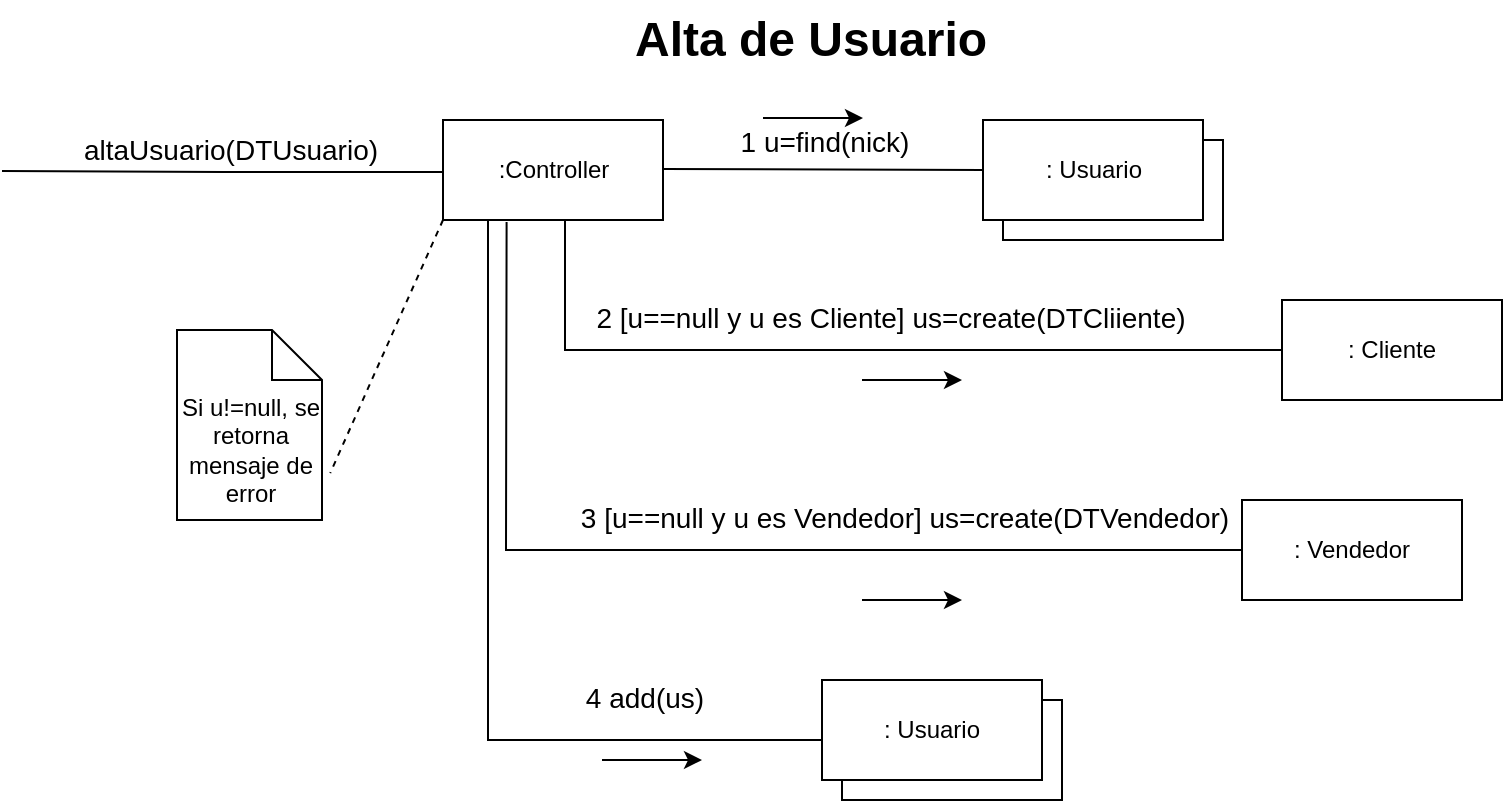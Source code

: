 <mxfile version="27.1.4">
  <diagram name="Página-1" id="fMsb-PGtQ3U2-kFDVf-I">
    <mxGraphModel grid="1" page="1" gridSize="10" guides="1" tooltips="1" connect="1" arrows="1" fold="1" pageScale="1" pageWidth="827" pageHeight="1169" math="0" shadow="0">
      <root>
        <mxCell id="0" />
        <mxCell id="1" parent="0" />
        <mxCell id="oMV7Vg-Eyt8YEyAx2Hoa-14" value=":Controller" style="html=1;whiteSpace=wrap;" vertex="1" parent="1">
          <mxGeometry x="230.5" y="70" width="110" height="50" as="geometry" />
        </mxCell>
        <mxCell id="oMV7Vg-Eyt8YEyAx2Hoa-15" value="Object" style="html=1;whiteSpace=wrap;" vertex="1" parent="1">
          <mxGeometry x="510.5" y="80" width="110" height="50" as="geometry" />
        </mxCell>
        <mxCell id="oMV7Vg-Eyt8YEyAx2Hoa-16" value=": Usuario" style="html=1;whiteSpace=wrap;" vertex="1" parent="1">
          <mxGeometry x="500.5" y="70" width="110" height="50" as="geometry" />
        </mxCell>
        <mxCell id="oMV7Vg-Eyt8YEyAx2Hoa-17" value="&lt;font style=&quot;font-size: 14px;&quot;&gt;1 u=find(nick)&lt;/font&gt;" style="endArrow=none;html=1;endSize=12;startArrow=none;startSize=14;startFill=0;edgeStyle=orthogonalEdgeStyle;align=center;verticalAlign=bottom;endFill=0;rounded=0;entryX=0;entryY=0.5;entryDx=0;entryDy=0;" edge="1" parent="1" target="oMV7Vg-Eyt8YEyAx2Hoa-16">
          <mxGeometry y="3" relative="1" as="geometry">
            <mxPoint x="340.5" y="94.5" as="sourcePoint" />
            <mxPoint x="500.5" y="94.5" as="targetPoint" />
          </mxGeometry>
        </mxCell>
        <mxCell id="oMV7Vg-Eyt8YEyAx2Hoa-18" value="&lt;span style=&quot;font-size: 14px;&quot;&gt;altaUsuario(DTUsuario)&lt;/span&gt;" style="endArrow=none;html=1;endSize=12;startArrow=none;startSize=14;startFill=0;edgeStyle=orthogonalEdgeStyle;align=center;verticalAlign=bottom;endFill=0;rounded=0;" edge="1" parent="1">
          <mxGeometry y="3" relative="1" as="geometry">
            <mxPoint x="10" y="95.5" as="sourcePoint" />
            <mxPoint x="230" y="96" as="targetPoint" />
          </mxGeometry>
        </mxCell>
        <mxCell id="oMV7Vg-Eyt8YEyAx2Hoa-19" value="" style="endArrow=classic;html=1;rounded=0;" edge="1" parent="1">
          <mxGeometry width="50" height="50" relative="1" as="geometry">
            <mxPoint x="390.5" y="69" as="sourcePoint" />
            <mxPoint x="440.5" y="69" as="targetPoint" />
          </mxGeometry>
        </mxCell>
        <mxCell id="oMV7Vg-Eyt8YEyAx2Hoa-22" value="&lt;span style=&quot;font-size: 14px;&quot;&gt;2 [u==null y u es Cliente] us=create(&lt;/span&gt;&lt;span style=&quot;font-size: 14px;&quot;&gt;DTCliiente&lt;/span&gt;&lt;span style=&quot;font-size: 14px;&quot;&gt;)&lt;/span&gt;" style="endArrow=none;html=1;endSize=12;startArrow=none;startSize=14;startFill=0;edgeStyle=orthogonalEdgeStyle;align=center;verticalAlign=bottom;endFill=0;rounded=0;exitX=0.5;exitY=1;exitDx=0;exitDy=0;entryX=0;entryY=0.5;entryDx=0;entryDy=0;" edge="1" parent="1" target="oMV7Vg-Eyt8YEyAx2Hoa-27">
          <mxGeometry x="0.071" y="5" relative="1" as="geometry">
            <mxPoint x="291.5" y="120" as="sourcePoint" />
            <mxPoint x="800.5" y="185" as="targetPoint" />
            <Array as="points">
              <mxPoint x="292" y="185" />
            </Array>
            <mxPoint as="offset" />
          </mxGeometry>
        </mxCell>
        <mxCell id="oMV7Vg-Eyt8YEyAx2Hoa-23" value=": Vendedor" style="html=1;whiteSpace=wrap;" vertex="1" parent="1">
          <mxGeometry x="630" y="260.0" width="110" height="50" as="geometry" />
        </mxCell>
        <mxCell id="oMV7Vg-Eyt8YEyAx2Hoa-24" value="&lt;span style=&quot;font-size: 14px;&quot;&gt;3 [u==null y u es Vendedor] us=create(&lt;/span&gt;&lt;span style=&quot;font-size: 14px;&quot;&gt;DTVendedor&lt;/span&gt;&lt;span style=&quot;font-size: 14px;&quot;&gt;)&lt;/span&gt;" style="endArrow=none;html=1;endSize=12;startArrow=none;startSize=14;startFill=0;edgeStyle=orthogonalEdgeStyle;align=center;verticalAlign=bottom;endFill=0;rounded=0;entryX=0;entryY=0.5;entryDx=0;entryDy=0;exitX=0.289;exitY=1.019;exitDx=0;exitDy=0;exitPerimeter=0;" edge="1" parent="1" source="oMV7Vg-Eyt8YEyAx2Hoa-14" target="oMV7Vg-Eyt8YEyAx2Hoa-23">
          <mxGeometry x="0.36" y="5" relative="1" as="geometry">
            <mxPoint x="260.5" y="123" as="sourcePoint" />
            <mxPoint x="461.5" y="285" as="targetPoint" />
            <Array as="points">
              <mxPoint x="262" y="123" />
              <mxPoint x="262" y="123" />
              <mxPoint x="262" y="285" />
            </Array>
            <mxPoint x="1" as="offset" />
          </mxGeometry>
        </mxCell>
        <mxCell id="oMV7Vg-Eyt8YEyAx2Hoa-25" value="" style="endArrow=classic;html=1;rounded=0;" edge="1" parent="1">
          <mxGeometry width="50" height="50" relative="1" as="geometry">
            <mxPoint x="440" y="310.0" as="sourcePoint" />
            <mxPoint x="490" y="310.0" as="targetPoint" />
          </mxGeometry>
        </mxCell>
        <mxCell id="oMV7Vg-Eyt8YEyAx2Hoa-26" value="" style="endArrow=classic;html=1;rounded=0;" edge="1" parent="1">
          <mxGeometry width="50" height="50" relative="1" as="geometry">
            <mxPoint x="440" y="200" as="sourcePoint" />
            <mxPoint x="490" y="200" as="targetPoint" />
          </mxGeometry>
        </mxCell>
        <mxCell id="oMV7Vg-Eyt8YEyAx2Hoa-27" value=": Cliente" style="html=1;whiteSpace=wrap;" vertex="1" parent="1">
          <mxGeometry x="650" y="160" width="110" height="50" as="geometry" />
        </mxCell>
        <mxCell id="oMV7Vg-Eyt8YEyAx2Hoa-28" value="&lt;span style=&quot;font-family: Helvetica; font-size: 14px; font-style: normal; font-variant-ligatures: normal; font-variant-caps: normal; font-weight: 400; letter-spacing: normal; orphans: 2; text-align: center; text-indent: 0px; text-transform: none; widows: 2; word-spacing: 0px; -webkit-text-stroke-width: 0px; white-space: nowrap; text-decoration-thickness: initial; text-decoration-style: initial; text-decoration-color: initial; float: none; display: inline !important;&quot;&gt;&lt;font style=&quot;color: light-dark(rgb(255, 255, 255), rgb(255, 255, 255));&quot;&gt;4 add(us)&lt;/font&gt;&lt;/span&gt;" style="text;whiteSpace=wrap;html=1;" vertex="1" parent="1">
          <mxGeometry x="380.5" y="90" width="120" height="40" as="geometry" />
        </mxCell>
        <mxCell id="Ijm2jkCRQBoB8vIVvI9s-1" value="Si u!=null, se retorna mensaje de error" style="shape=note2;boundedLbl=1;whiteSpace=wrap;html=1;size=25;verticalAlign=top;align=center;" vertex="1" parent="1">
          <mxGeometry x="97.5" y="175" width="72.5" height="95" as="geometry" />
        </mxCell>
        <mxCell id="Ijm2jkCRQBoB8vIVvI9s-2" value="" style="endArrow=none;dashed=1;html=1;rounded=0;entryX=1.057;entryY=0.753;entryDx=0;entryDy=0;entryPerimeter=0;exitX=0.25;exitY=1;exitDx=0;exitDy=0;" edge="1" parent="1" target="Ijm2jkCRQBoB8vIVvI9s-1">
          <mxGeometry width="50" height="50" relative="1" as="geometry">
            <mxPoint x="230.5" y="120" as="sourcePoint" />
            <mxPoint x="232.5" y="45" as="targetPoint" />
          </mxGeometry>
        </mxCell>
        <mxCell id="dxQqE-p7BAg9JbtTTMjk-1" value="Object" style="html=1;whiteSpace=wrap;" vertex="1" parent="1">
          <mxGeometry x="430" y="360" width="110" height="50" as="geometry" />
        </mxCell>
        <mxCell id="dxQqE-p7BAg9JbtTTMjk-2" value=": Usuario" style="html=1;whiteSpace=wrap;" vertex="1" parent="1">
          <mxGeometry x="420" y="350" width="110" height="50" as="geometry" />
        </mxCell>
        <mxCell id="dxQqE-p7BAg9JbtTTMjk-3" value="&lt;span style=&quot;font-size: 14px;&quot;&gt;4 add(us&lt;/span&gt;&lt;span style=&quot;font-size: 14px;&quot;&gt;)&lt;/span&gt;" style="endArrow=none;html=1;endSize=12;startArrow=none;startSize=14;startFill=0;edgeStyle=orthogonalEdgeStyle;align=center;verticalAlign=bottom;endFill=0;rounded=0;" edge="1" parent="1">
          <mxGeometry x="0.582" y="10" relative="1" as="geometry">
            <mxPoint x="253" y="120" as="sourcePoint" />
            <mxPoint x="420" y="380" as="targetPoint" />
            <Array as="points">
              <mxPoint x="253" y="380" />
            </Array>
            <mxPoint as="offset" />
          </mxGeometry>
        </mxCell>
        <mxCell id="dxQqE-p7BAg9JbtTTMjk-4" value="" style="endArrow=classic;html=1;rounded=0;" edge="1" parent="1">
          <mxGeometry width="50" height="50" relative="1" as="geometry">
            <mxPoint x="310" y="390" as="sourcePoint" />
            <mxPoint x="360" y="390" as="targetPoint" />
          </mxGeometry>
        </mxCell>
        <mxCell id="dxQqE-p7BAg9JbtTTMjk-5" value="&lt;font style=&quot;font-size: 24px;&quot;&gt;&lt;b&gt;Alta de Usuario&lt;/b&gt;&lt;/font&gt;" style="text;html=1;align=center;verticalAlign=middle;resizable=0;points=[];autosize=1;strokeColor=none;fillColor=none;" vertex="1" parent="1">
          <mxGeometry x="314" y="10" width="200" height="40" as="geometry" />
        </mxCell>
      </root>
    </mxGraphModel>
  </diagram>
</mxfile>
